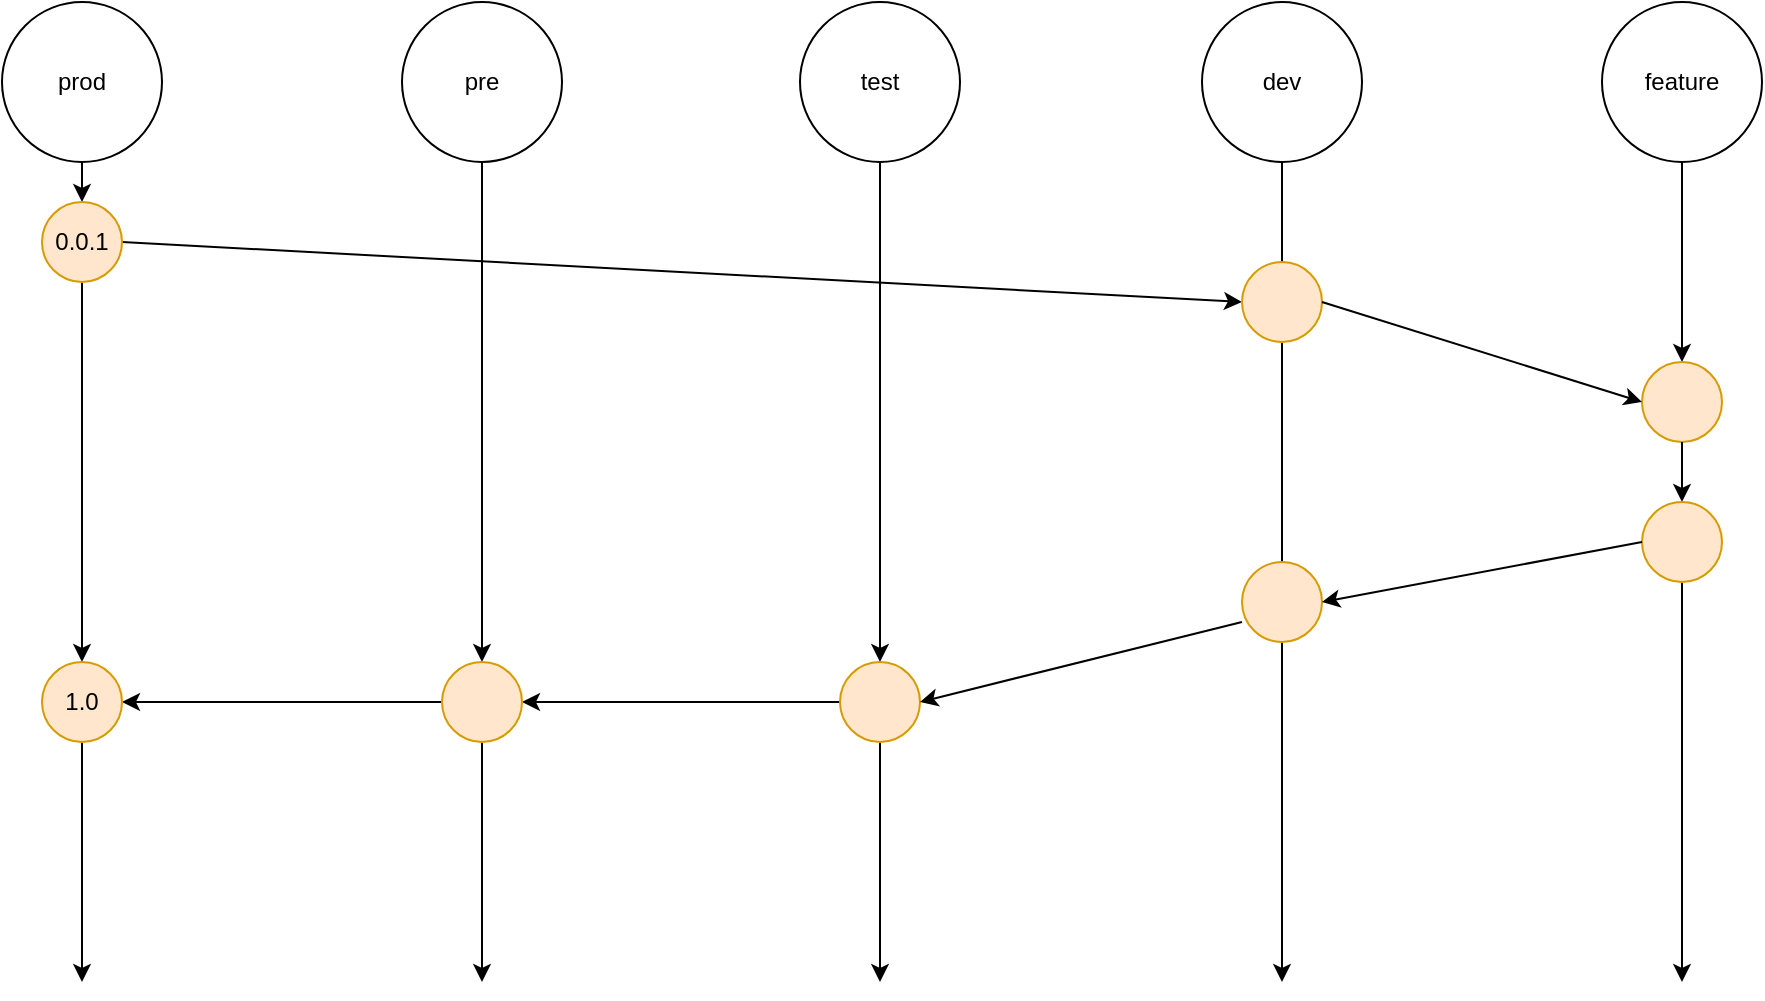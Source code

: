 <mxfile version="21.1.5" type="github">
  <diagram id="_GadSQbouHRodcmlRREv" name="第 1 页">
    <mxGraphModel dx="954" dy="527" grid="1" gridSize="10" guides="1" tooltips="1" connect="1" arrows="1" fold="1" page="1" pageScale="1" pageWidth="827" pageHeight="1169" math="0" shadow="0">
      <root>
        <mxCell id="0" />
        <mxCell id="1" parent="0" />
        <mxCell id="BNpk1UqfVK1sTig8jKpM-4" style="edgeStyle=orthogonalEdgeStyle;rounded=0;orthogonalLoop=1;jettySize=auto;html=1;exitX=1;exitY=0.5;exitDx=0;exitDy=0;exitPerimeter=0;entryX=0;entryY=0.5;entryDx=0;entryDy=0;" parent="1" edge="1">
          <mxGeometry relative="1" as="geometry">
            <mxPoint x="130" y="320" as="sourcePoint" />
          </mxGeometry>
        </mxCell>
        <mxCell id="BNpk1UqfVK1sTig8jKpM-5" style="edgeStyle=orthogonalEdgeStyle;rounded=0;orthogonalLoop=1;jettySize=auto;html=1;exitX=1;exitY=0.5;exitDx=0;exitDy=0;entryX=0;entryY=0.5;entryDx=0;entryDy=0;entryPerimeter=0;" parent="1" edge="1">
          <mxGeometry relative="1" as="geometry">
            <mxPoint x="290" y="320" as="sourcePoint" />
          </mxGeometry>
        </mxCell>
        <mxCell id="BNpk1UqfVK1sTig8jKpM-7" style="edgeStyle=orthogonalEdgeStyle;rounded=0;orthogonalLoop=1;jettySize=auto;html=1;exitX=1;exitY=0.5;exitDx=0;exitDy=0;exitPerimeter=0;" parent="1" edge="1">
          <mxGeometry relative="1" as="geometry">
            <mxPoint x="464" y="320" as="sourcePoint" />
          </mxGeometry>
        </mxCell>
        <mxCell id="BNpk1UqfVK1sTig8jKpM-8" value="Y" style="edgeLabel;html=1;align=center;verticalAlign=middle;resizable=0;points=[];" parent="BNpk1UqfVK1sTig8jKpM-7" vertex="1" connectable="0">
          <mxGeometry x="-0.079" y="-1" relative="1" as="geometry">
            <mxPoint as="offset" />
          </mxGeometry>
        </mxCell>
        <mxCell id="BZrz-Ed-qIsIVBLd-lZq-1" value="" style="endArrow=classic;html=1;rounded=0;" parent="1" edge="1" source="5hoD9FHaFW0HL2L04lyo-30">
          <mxGeometry width="50" height="50" relative="1" as="geometry">
            <mxPoint x="120" y="80" as="sourcePoint" />
            <mxPoint x="120" y="500" as="targetPoint" />
          </mxGeometry>
        </mxCell>
        <mxCell id="5hoD9FHaFW0HL2L04lyo-1" value="prod" style="ellipse;whiteSpace=wrap;html=1;aspect=fixed;" vertex="1" parent="1">
          <mxGeometry x="80" y="10" width="80" height="80" as="geometry" />
        </mxCell>
        <mxCell id="5hoD9FHaFW0HL2L04lyo-2" value="" style="endArrow=classic;html=1;rounded=0;" edge="1" parent="1" source="5hoD9FHaFW0HL2L04lyo-27">
          <mxGeometry width="50" height="50" relative="1" as="geometry">
            <mxPoint x="320" y="80" as="sourcePoint" />
            <mxPoint x="320" y="500" as="targetPoint" />
          </mxGeometry>
        </mxCell>
        <mxCell id="5hoD9FHaFW0HL2L04lyo-3" value="pre" style="ellipse;whiteSpace=wrap;html=1;aspect=fixed;" vertex="1" parent="1">
          <mxGeometry x="280" y="10" width="80" height="80" as="geometry" />
        </mxCell>
        <mxCell id="5hoD9FHaFW0HL2L04lyo-4" value="" style="endArrow=classic;html=1;rounded=0;" edge="1" parent="1" source="5hoD9FHaFW0HL2L04lyo-24">
          <mxGeometry width="50" height="50" relative="1" as="geometry">
            <mxPoint x="519" y="80" as="sourcePoint" />
            <mxPoint x="519" y="500" as="targetPoint" />
          </mxGeometry>
        </mxCell>
        <mxCell id="5hoD9FHaFW0HL2L04lyo-5" value="test" style="ellipse;whiteSpace=wrap;html=1;aspect=fixed;" vertex="1" parent="1">
          <mxGeometry x="479" y="10" width="80" height="80" as="geometry" />
        </mxCell>
        <mxCell id="5hoD9FHaFW0HL2L04lyo-6" value="" style="endArrow=classic;html=1;rounded=0;" edge="1" parent="1">
          <mxGeometry width="50" height="50" relative="1" as="geometry">
            <mxPoint x="720" y="80" as="sourcePoint" />
            <mxPoint x="720" y="500" as="targetPoint" />
          </mxGeometry>
        </mxCell>
        <mxCell id="5hoD9FHaFW0HL2L04lyo-7" value="dev" style="ellipse;whiteSpace=wrap;html=1;aspect=fixed;" vertex="1" parent="1">
          <mxGeometry x="680" y="10" width="80" height="80" as="geometry" />
        </mxCell>
        <mxCell id="5hoD9FHaFW0HL2L04lyo-8" value="" style="endArrow=classic;html=1;rounded=0;" edge="1" parent="1" source="5hoD9FHaFW0HL2L04lyo-20">
          <mxGeometry width="50" height="50" relative="1" as="geometry">
            <mxPoint x="920" y="80" as="sourcePoint" />
            <mxPoint x="920" y="500" as="targetPoint" />
          </mxGeometry>
        </mxCell>
        <mxCell id="5hoD9FHaFW0HL2L04lyo-9" value="feature" style="ellipse;whiteSpace=wrap;html=1;aspect=fixed;" vertex="1" parent="1">
          <mxGeometry x="880" y="10" width="80" height="80" as="geometry" />
        </mxCell>
        <mxCell id="5hoD9FHaFW0HL2L04lyo-12" value="" style="endArrow=classic;html=1;rounded=0;entryX=0;entryY=0.5;entryDx=0;entryDy=0;exitX=1;exitY=0.5;exitDx=0;exitDy=0;" edge="1" parent="1" source="5hoD9FHaFW0HL2L04lyo-33" target="5hoD9FHaFW0HL2L04lyo-14">
          <mxGeometry width="50" height="50" relative="1" as="geometry">
            <mxPoint x="160" y="130" as="sourcePoint" />
            <mxPoint x="680" y="160" as="targetPoint" />
          </mxGeometry>
        </mxCell>
        <mxCell id="5hoD9FHaFW0HL2L04lyo-14" value="" style="ellipse;whiteSpace=wrap;html=1;aspect=fixed;fillStyle=solid;fillColor=#ffe6cc;strokeColor=#d79b00;" vertex="1" parent="1">
          <mxGeometry x="700" y="140" width="40" height="40" as="geometry" />
        </mxCell>
        <mxCell id="5hoD9FHaFW0HL2L04lyo-18" value="" style="endArrow=classic;html=1;rounded=0;exitX=0.5;exitY=1;exitDx=0;exitDy=0;" edge="1" parent="1" source="5hoD9FHaFW0HL2L04lyo-9" target="5hoD9FHaFW0HL2L04lyo-17">
          <mxGeometry width="50" height="50" relative="1" as="geometry">
            <mxPoint x="920" y="100" as="sourcePoint" />
            <mxPoint x="920" y="500" as="targetPoint" />
          </mxGeometry>
        </mxCell>
        <mxCell id="5hoD9FHaFW0HL2L04lyo-17" value="" style="ellipse;whiteSpace=wrap;html=1;aspect=fixed;fillStyle=solid;fillColor=#ffe6cc;strokeColor=#d79b00;" vertex="1" parent="1">
          <mxGeometry x="900" y="190" width="40" height="40" as="geometry" />
        </mxCell>
        <mxCell id="5hoD9FHaFW0HL2L04lyo-19" value="" style="endArrow=classic;html=1;rounded=0;entryX=0;entryY=0.5;entryDx=0;entryDy=0;" edge="1" parent="1" target="5hoD9FHaFW0HL2L04lyo-17">
          <mxGeometry width="50" height="50" relative="1" as="geometry">
            <mxPoint x="740" y="160" as="sourcePoint" />
            <mxPoint x="790" y="110" as="targetPoint" />
          </mxGeometry>
        </mxCell>
        <mxCell id="5hoD9FHaFW0HL2L04lyo-21" value="" style="endArrow=classic;html=1;rounded=0;" edge="1" parent="1" source="5hoD9FHaFW0HL2L04lyo-17" target="5hoD9FHaFW0HL2L04lyo-20">
          <mxGeometry width="50" height="50" relative="1" as="geometry">
            <mxPoint x="920" y="230" as="sourcePoint" />
            <mxPoint x="920" y="500" as="targetPoint" />
          </mxGeometry>
        </mxCell>
        <mxCell id="5hoD9FHaFW0HL2L04lyo-20" value="" style="ellipse;whiteSpace=wrap;html=1;aspect=fixed;fillStyle=solid;fillColor=#ffe6cc;strokeColor=#d79b00;" vertex="1" parent="1">
          <mxGeometry x="900" y="260" width="40" height="40" as="geometry" />
        </mxCell>
        <mxCell id="5hoD9FHaFW0HL2L04lyo-22" value="" style="ellipse;whiteSpace=wrap;html=1;aspect=fixed;fillStyle=solid;fillColor=#ffe6cc;strokeColor=#d79b00;" vertex="1" parent="1">
          <mxGeometry x="700" y="290" width="40" height="40" as="geometry" />
        </mxCell>
        <mxCell id="5hoD9FHaFW0HL2L04lyo-23" value="" style="endArrow=classic;html=1;rounded=0;exitX=0;exitY=0.5;exitDx=0;exitDy=0;entryX=1;entryY=0.5;entryDx=0;entryDy=0;" edge="1" parent="1" source="5hoD9FHaFW0HL2L04lyo-20" target="5hoD9FHaFW0HL2L04lyo-22">
          <mxGeometry width="50" height="50" relative="1" as="geometry">
            <mxPoint x="820" y="330" as="sourcePoint" />
            <mxPoint x="770" y="390" as="targetPoint" />
          </mxGeometry>
        </mxCell>
        <mxCell id="5hoD9FHaFW0HL2L04lyo-25" value="" style="endArrow=classic;html=1;rounded=0;exitX=0.5;exitY=1;exitDx=0;exitDy=0;" edge="1" parent="1" source="5hoD9FHaFW0HL2L04lyo-5" target="5hoD9FHaFW0HL2L04lyo-24">
          <mxGeometry width="50" height="50" relative="1" as="geometry">
            <mxPoint x="520" y="100" as="sourcePoint" />
            <mxPoint x="519" y="500" as="targetPoint" />
          </mxGeometry>
        </mxCell>
        <mxCell id="5hoD9FHaFW0HL2L04lyo-28" value="" style="edgeStyle=orthogonalEdgeStyle;rounded=0;orthogonalLoop=1;jettySize=auto;html=1;" edge="1" parent="1" source="5hoD9FHaFW0HL2L04lyo-24" target="5hoD9FHaFW0HL2L04lyo-27">
          <mxGeometry relative="1" as="geometry" />
        </mxCell>
        <mxCell id="5hoD9FHaFW0HL2L04lyo-24" value="" style="ellipse;whiteSpace=wrap;html=1;aspect=fixed;fillStyle=solid;fillColor=#ffe6cc;strokeColor=#d79b00;" vertex="1" parent="1">
          <mxGeometry x="499" y="340" width="40" height="40" as="geometry" />
        </mxCell>
        <mxCell id="5hoD9FHaFW0HL2L04lyo-26" value="" style="endArrow=classic;html=1;rounded=0;entryX=1;entryY=0.5;entryDx=0;entryDy=0;" edge="1" parent="1" target="5hoD9FHaFW0HL2L04lyo-24">
          <mxGeometry width="50" height="50" relative="1" as="geometry">
            <mxPoint x="700" y="320" as="sourcePoint" />
            <mxPoint x="750" y="270" as="targetPoint" />
          </mxGeometry>
        </mxCell>
        <mxCell id="5hoD9FHaFW0HL2L04lyo-29" value="" style="endArrow=classic;html=1;rounded=0;" edge="1" parent="1" target="5hoD9FHaFW0HL2L04lyo-27">
          <mxGeometry width="50" height="50" relative="1" as="geometry">
            <mxPoint x="320" y="90" as="sourcePoint" />
            <mxPoint x="320" y="500" as="targetPoint" />
          </mxGeometry>
        </mxCell>
        <mxCell id="5hoD9FHaFW0HL2L04lyo-31" value="" style="edgeStyle=orthogonalEdgeStyle;rounded=0;orthogonalLoop=1;jettySize=auto;html=1;" edge="1" parent="1" source="5hoD9FHaFW0HL2L04lyo-27" target="5hoD9FHaFW0HL2L04lyo-30">
          <mxGeometry relative="1" as="geometry" />
        </mxCell>
        <mxCell id="5hoD9FHaFW0HL2L04lyo-27" value="" style="ellipse;whiteSpace=wrap;html=1;aspect=fixed;fillStyle=solid;fillColor=#ffe6cc;strokeColor=#d79b00;" vertex="1" parent="1">
          <mxGeometry x="300" y="340" width="40" height="40" as="geometry" />
        </mxCell>
        <mxCell id="5hoD9FHaFW0HL2L04lyo-32" value="" style="endArrow=classic;html=1;rounded=0;" edge="1" parent="1" source="5hoD9FHaFW0HL2L04lyo-33" target="5hoD9FHaFW0HL2L04lyo-30">
          <mxGeometry width="50" height="50" relative="1" as="geometry">
            <mxPoint x="120" y="80" as="sourcePoint" />
            <mxPoint x="120" y="500" as="targetPoint" />
          </mxGeometry>
        </mxCell>
        <mxCell id="5hoD9FHaFW0HL2L04lyo-30" value="1.0" style="ellipse;whiteSpace=wrap;html=1;aspect=fixed;fillStyle=solid;fillColor=#ffe6cc;strokeColor=#d79b00;" vertex="1" parent="1">
          <mxGeometry x="100" y="340" width="40" height="40" as="geometry" />
        </mxCell>
        <mxCell id="5hoD9FHaFW0HL2L04lyo-34" value="" style="endArrow=classic;html=1;rounded=0;" edge="1" parent="1" target="5hoD9FHaFW0HL2L04lyo-33">
          <mxGeometry width="50" height="50" relative="1" as="geometry">
            <mxPoint x="120" y="90" as="sourcePoint" />
            <mxPoint x="120" y="340" as="targetPoint" />
          </mxGeometry>
        </mxCell>
        <mxCell id="5hoD9FHaFW0HL2L04lyo-33" value="0.0.1" style="ellipse;whiteSpace=wrap;html=1;aspect=fixed;fillStyle=solid;fillColor=#ffe6cc;strokeColor=#d79b00;" vertex="1" parent="1">
          <mxGeometry x="100" y="110" width="40" height="40" as="geometry" />
        </mxCell>
      </root>
    </mxGraphModel>
  </diagram>
</mxfile>
